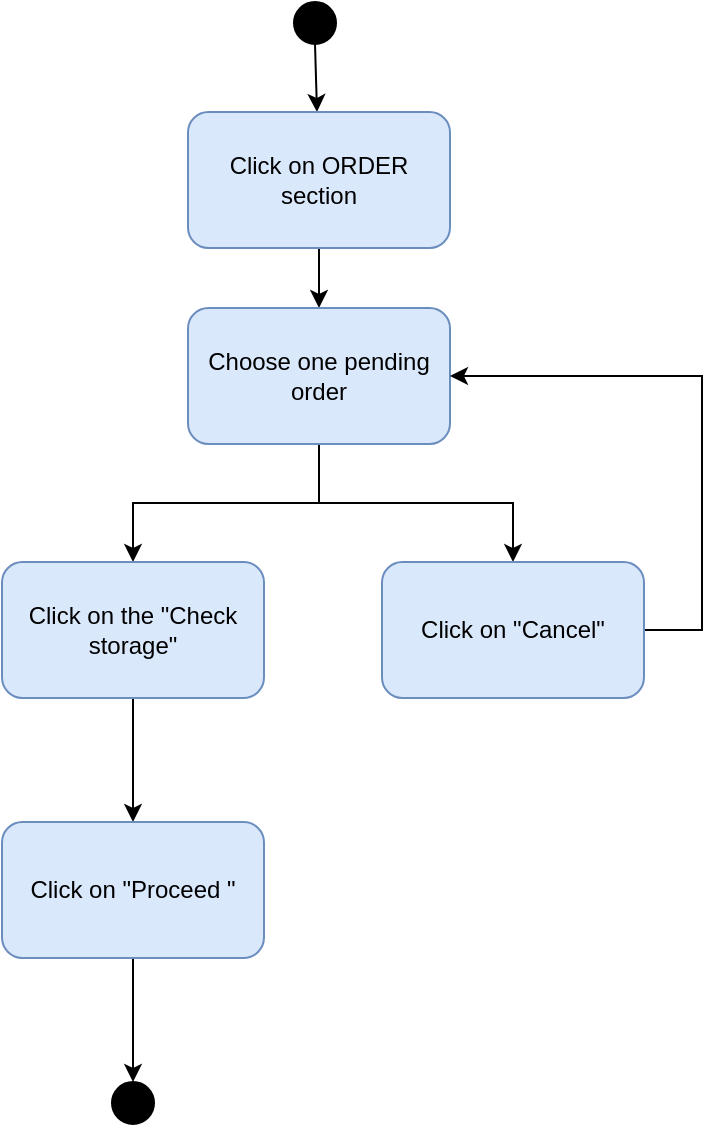 <mxfile version="14.4.8" type="github">
  <diagram id="SL9dXJbTmV_RoFRaAvp6" name="Page-1">
    <mxGraphModel dx="-454" dy="677" grid="1" gridSize="10" guides="1" tooltips="1" connect="1" arrows="1" fold="1" page="1" pageScale="1" pageWidth="827" pageHeight="1169" math="0" shadow="0">
      <root>
        <mxCell id="0" />
        <mxCell id="1" parent="0" />
        <mxCell id="epei0XBggzdpTEHjMEhb-1" value="" style="ellipse;whiteSpace=wrap;html=1;aspect=fixed;fillColor=#000000;" vertex="1" parent="1">
          <mxGeometry x="1356" y="80" width="21" height="21" as="geometry" />
        </mxCell>
        <mxCell id="epei0XBggzdpTEHjMEhb-2" value="" style="endArrow=classic;html=1;exitX=0.5;exitY=1;exitDx=0;exitDy=0;" edge="1" parent="1" source="epei0XBggzdpTEHjMEhb-1" target="epei0XBggzdpTEHjMEhb-4">
          <mxGeometry width="50" height="50" relative="1" as="geometry">
            <mxPoint x="1079" y="286" as="sourcePoint" />
            <mxPoint x="1367" y="187" as="targetPoint" />
          </mxGeometry>
        </mxCell>
        <mxCell id="epei0XBggzdpTEHjMEhb-3" style="edgeStyle=orthogonalEdgeStyle;rounded=0;orthogonalLoop=1;jettySize=auto;html=1;" edge="1" parent="1" source="epei0XBggzdpTEHjMEhb-4" target="epei0XBggzdpTEHjMEhb-6">
          <mxGeometry relative="1" as="geometry" />
        </mxCell>
        <mxCell id="epei0XBggzdpTEHjMEhb-4" value="Click on ORDER section" style="rounded=1;whiteSpace=wrap;html=1;fillColor=#dae8fc;strokeColor=#6c8ebf;" vertex="1" parent="1">
          <mxGeometry x="1303" y="135" width="131" height="68" as="geometry" />
        </mxCell>
        <mxCell id="epei0XBggzdpTEHjMEhb-13" style="edgeStyle=orthogonalEdgeStyle;rounded=0;orthogonalLoop=1;jettySize=auto;html=1;entryX=0.5;entryY=0;entryDx=0;entryDy=0;" edge="1" parent="1" source="epei0XBggzdpTEHjMEhb-6" target="epei0XBggzdpTEHjMEhb-10">
          <mxGeometry relative="1" as="geometry" />
        </mxCell>
        <mxCell id="epei0XBggzdpTEHjMEhb-14" style="edgeStyle=orthogonalEdgeStyle;rounded=0;orthogonalLoop=1;jettySize=auto;html=1;" edge="1" parent="1" source="epei0XBggzdpTEHjMEhb-6" target="epei0XBggzdpTEHjMEhb-11">
          <mxGeometry relative="1" as="geometry" />
        </mxCell>
        <mxCell id="epei0XBggzdpTEHjMEhb-6" value="Choose one pending order" style="rounded=1;whiteSpace=wrap;html=1;fillColor=#dae8fc;strokeColor=#6c8ebf;" vertex="1" parent="1">
          <mxGeometry x="1303" y="233" width="131" height="68" as="geometry" />
        </mxCell>
        <mxCell id="epei0XBggzdpTEHjMEhb-9" value="" style="ellipse;whiteSpace=wrap;html=1;aspect=fixed;fillColor=#000000;" vertex="1" parent="1">
          <mxGeometry x="1265" y="620" width="21" height="21" as="geometry" />
        </mxCell>
        <mxCell id="epei0XBggzdpTEHjMEhb-15" style="edgeStyle=orthogonalEdgeStyle;rounded=0;orthogonalLoop=1;jettySize=auto;html=1;entryX=0.5;entryY=0;entryDx=0;entryDy=0;" edge="1" parent="1" source="epei0XBggzdpTEHjMEhb-10" target="epei0XBggzdpTEHjMEhb-12">
          <mxGeometry relative="1" as="geometry" />
        </mxCell>
        <mxCell id="epei0XBggzdpTEHjMEhb-10" value="Click on the &quot;Check storage&quot;" style="rounded=1;whiteSpace=wrap;html=1;fillColor=#dae8fc;strokeColor=#6c8ebf;" vertex="1" parent="1">
          <mxGeometry x="1210" y="360" width="131" height="68" as="geometry" />
        </mxCell>
        <mxCell id="epei0XBggzdpTEHjMEhb-17" style="edgeStyle=orthogonalEdgeStyle;rounded=0;orthogonalLoop=1;jettySize=auto;html=1;entryX=1;entryY=0.5;entryDx=0;entryDy=0;" edge="1" parent="1" source="epei0XBggzdpTEHjMEhb-11" target="epei0XBggzdpTEHjMEhb-6">
          <mxGeometry relative="1" as="geometry">
            <Array as="points">
              <mxPoint x="1560" y="394" />
              <mxPoint x="1560" y="267" />
            </Array>
          </mxGeometry>
        </mxCell>
        <mxCell id="epei0XBggzdpTEHjMEhb-11" value="Click on &quot;Cancel&quot;" style="rounded=1;whiteSpace=wrap;html=1;fillColor=#dae8fc;strokeColor=#6c8ebf;" vertex="1" parent="1">
          <mxGeometry x="1400" y="360" width="131" height="68" as="geometry" />
        </mxCell>
        <mxCell id="epei0XBggzdpTEHjMEhb-16" style="edgeStyle=orthogonalEdgeStyle;rounded=0;orthogonalLoop=1;jettySize=auto;html=1;entryX=0.5;entryY=0;entryDx=0;entryDy=0;" edge="1" parent="1" source="epei0XBggzdpTEHjMEhb-12" target="epei0XBggzdpTEHjMEhb-9">
          <mxGeometry relative="1" as="geometry" />
        </mxCell>
        <mxCell id="epei0XBggzdpTEHjMEhb-12" value="Click on &quot;Proceed &quot;" style="rounded=1;whiteSpace=wrap;html=1;fillColor=#dae8fc;strokeColor=#6c8ebf;" vertex="1" parent="1">
          <mxGeometry x="1210" y="490" width="131" height="68" as="geometry" />
        </mxCell>
      </root>
    </mxGraphModel>
  </diagram>
</mxfile>
